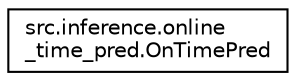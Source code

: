 digraph "Graphical Class Hierarchy"
{
 // LATEX_PDF_SIZE
  edge [fontname="Helvetica",fontsize="10",labelfontname="Helvetica",labelfontsize="10"];
  node [fontname="Helvetica",fontsize="10",shape=record];
  rankdir="LR";
  Node0 [label="src.inference.online\l_time_pred.OnTimePred",height=0.2,width=0.4,color="black", fillcolor="white", style="filled",URL="$classsrc_1_1inference_1_1online__time__pred_1_1OnTimePred.html",tooltip=" "];
}
